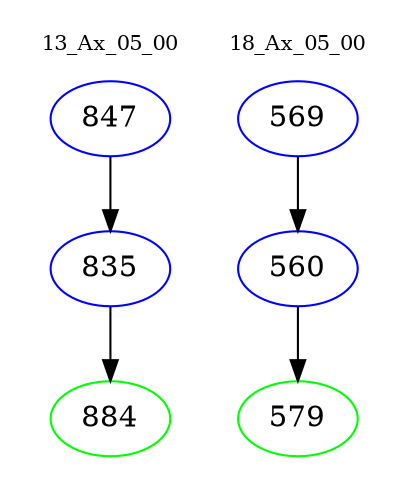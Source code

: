 digraph{
subgraph cluster_0 {
color = white
label = "13_Ax_05_00";
fontsize=10;
T0_847 [label="847", color="blue"]
T0_847 -> T0_835 [color="black"]
T0_835 [label="835", color="blue"]
T0_835 -> T0_884 [color="black"]
T0_884 [label="884", color="green"]
}
subgraph cluster_1 {
color = white
label = "18_Ax_05_00";
fontsize=10;
T1_569 [label="569", color="blue"]
T1_569 -> T1_560 [color="black"]
T1_560 [label="560", color="blue"]
T1_560 -> T1_579 [color="black"]
T1_579 [label="579", color="green"]
}
}
